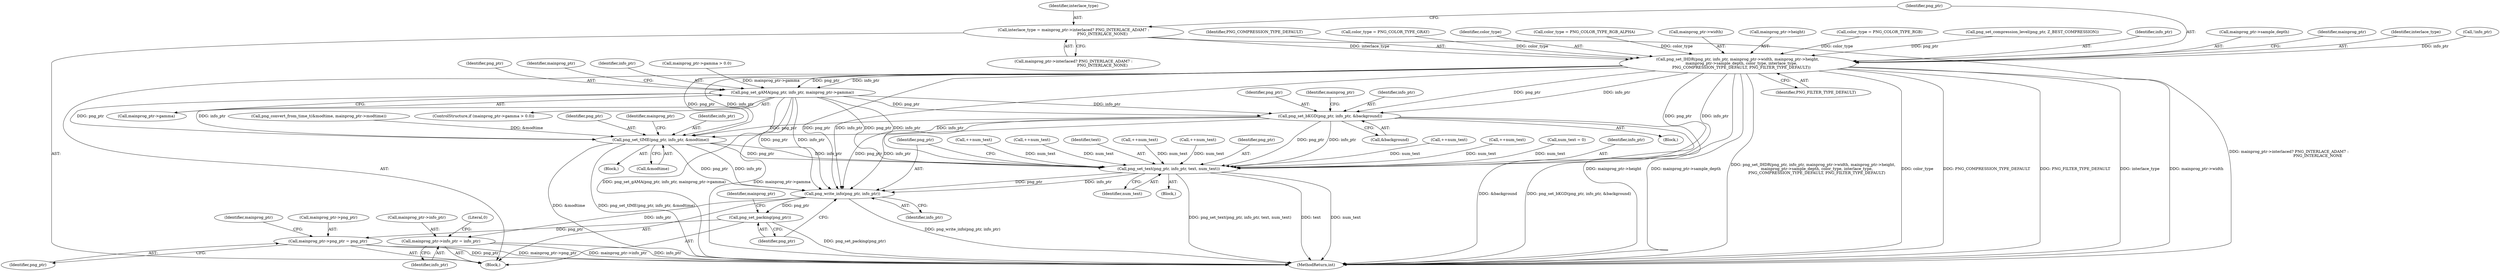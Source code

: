 digraph "0_Android_9d4853418ab2f754c2b63e091c29c5529b8b86ca_10@API" {
"1000209" [label="(Call,interlace_type = mainprog_ptr->interlaced? PNG_INTERLACE_ADAM7 :\n                                               PNG_INTERLACE_NONE)"];
"1000217" [label="(Call,png_set_IHDR(png_ptr, info_ptr, mainprog_ptr->width, mainprog_ptr->height,\n      mainprog_ptr->sample_depth, color_type, interlace_type,\n      PNG_COMPRESSION_TYPE_DEFAULT, PNG_FILTER_TYPE_DEFAULT))"];
"1000239" [label="(Call,png_set_gAMA(png_ptr, info_ptr, mainprog_ptr->gamma))"];
"1000272" [label="(Call,png_set_bKGD(png_ptr, info_ptr, &background))"];
"1000289" [label="(Call,png_set_tIME(png_ptr, info_ptr, &modtime))"];
"1000496" [label="(Call,png_set_text(png_ptr, info_ptr, text, num_text))"];
"1000501" [label="(Call,png_write_info(png_ptr, info_ptr))"];
"1000504" [label="(Call,png_set_packing(png_ptr))"];
"1000506" [label="(Call,mainprog_ptr->png_ptr = png_ptr)"];
"1000511" [label="(Call,mainprog_ptr->info_ptr = info_ptr)"];
"1000296" [label="(Identifier,mainprog_ptr)"];
"1000226" [label="(Call,mainprog_ptr->sample_depth)"];
"1000508" [label="(Identifier,mainprog_ptr)"];
"1000236" [label="(Identifier,mainprog_ptr)"];
"1000249" [label="(Block,)"];
"1000506" [label="(Call,mainprog_ptr->png_ptr = png_ptr)"];
"1000230" [label="(Identifier,interlace_type)"];
"1000141" [label="(Call,!info_ptr)"];
"1000515" [label="(Identifier,info_ptr)"];
"1000118" [label="(Block,)"];
"1000499" [label="(Identifier,text)"];
"1000275" [label="(Call,&background)"];
"1000507" [label="(Call,mainprog_ptr->png_ptr)"];
"1000289" [label="(Call,png_set_tIME(png_ptr, info_ptr, &modtime))"];
"1000217" [label="(Call,png_set_IHDR(png_ptr, info_ptr, mainprog_ptr->width, mainprog_ptr->height,\n      mainprog_ptr->sample_depth, color_type, interlace_type,\n      PNG_COMPRESSION_TYPE_DEFAULT, PNG_FILTER_TYPE_DEFAULT))"];
"1000512" [label="(Call,mainprog_ptr->info_ptr)"];
"1000334" [label="(Call,++num_text)"];
"1000298" [label="(Block,)"];
"1000503" [label="(Identifier,info_ptr)"];
"1000231" [label="(Identifier,PNG_COMPRESSION_TYPE_DEFAULT)"];
"1000210" [label="(Identifier,interlace_type)"];
"1000177" [label="(Call,color_type = PNG_COLOR_TYPE_GRAY)"];
"1000233" [label="(ControlStructure,if (mainprog_ptr->gamma > 0.0))"];
"1000518" [label="(MethodReturn,int)"];
"1000247" [label="(Identifier,mainprog_ptr)"];
"1000430" [label="(Call,++num_text)"];
"1000241" [label="(Identifier,info_ptr)"];
"1000497" [label="(Identifier,png_ptr)"];
"1000274" [label="(Identifier,info_ptr)"];
"1000517" [label="(Literal,0)"];
"1000494" [label="(Call,++num_text)"];
"1000398" [label="(Call,++num_text)"];
"1000281" [label="(Block,)"];
"1000504" [label="(Call,png_set_packing(png_ptr))"];
"1000273" [label="(Identifier,png_ptr)"];
"1000292" [label="(Call,&modtime)"];
"1000511" [label="(Call,mainprog_ptr->info_ptr = info_ptr)"];
"1000229" [label="(Identifier,color_type)"];
"1000197" [label="(Call,color_type = PNG_COLOR_TYPE_RGB_ALPHA)"];
"1000209" [label="(Call,interlace_type = mainprog_ptr->interlaced? PNG_INTERLACE_ADAM7 :\n                                               PNG_INTERLACE_NONE)"];
"1000220" [label="(Call,mainprog_ptr->width)"];
"1000223" [label="(Call,mainprog_ptr->height)"];
"1000500" [label="(Identifier,num_text)"];
"1000510" [label="(Identifier,png_ptr)"];
"1000301" [label="(Call,num_text = 0)"];
"1000239" [label="(Call,png_set_gAMA(png_ptr, info_ptr, mainprog_ptr->gamma))"];
"1000272" [label="(Call,png_set_bKGD(png_ptr, info_ptr, &background))"];
"1000242" [label="(Call,mainprog_ptr->gamma)"];
"1000279" [label="(Identifier,mainprog_ptr)"];
"1000513" [label="(Identifier,mainprog_ptr)"];
"1000234" [label="(Call,mainprog_ptr->gamma > 0.0)"];
"1000232" [label="(Identifier,PNG_FILTER_TYPE_DEFAULT)"];
"1000291" [label="(Identifier,info_ptr)"];
"1000187" [label="(Call,color_type = PNG_COLOR_TYPE_RGB)"];
"1000283" [label="(Call,png_convert_from_time_t(&modtime, mainprog_ptr->modtime))"];
"1000240" [label="(Identifier,png_ptr)"];
"1000505" [label="(Identifier,png_ptr)"];
"1000290" [label="(Identifier,png_ptr)"];
"1000168" [label="(Call,png_set_compression_level(png_ptr, Z_BEST_COMPRESSION))"];
"1000501" [label="(Call,png_write_info(png_ptr, info_ptr))"];
"1000219" [label="(Identifier,info_ptr)"];
"1000498" [label="(Identifier,info_ptr)"];
"1000502" [label="(Identifier,png_ptr)"];
"1000218" [label="(Identifier,png_ptr)"];
"1000462" [label="(Call,++num_text)"];
"1000211" [label="(Call,mainprog_ptr->interlaced? PNG_INTERLACE_ADAM7 :\n                                               PNG_INTERLACE_NONE)"];
"1000496" [label="(Call,png_set_text(png_ptr, info_ptr, text, num_text))"];
"1000366" [label="(Call,++num_text)"];
"1000209" -> "1000118"  [label="AST: "];
"1000209" -> "1000211"  [label="CFG: "];
"1000210" -> "1000209"  [label="AST: "];
"1000211" -> "1000209"  [label="AST: "];
"1000218" -> "1000209"  [label="CFG: "];
"1000209" -> "1000518"  [label="DDG: mainprog_ptr->interlaced? PNG_INTERLACE_ADAM7 :\n                                               PNG_INTERLACE_NONE"];
"1000209" -> "1000217"  [label="DDG: interlace_type"];
"1000217" -> "1000118"  [label="AST: "];
"1000217" -> "1000232"  [label="CFG: "];
"1000218" -> "1000217"  [label="AST: "];
"1000219" -> "1000217"  [label="AST: "];
"1000220" -> "1000217"  [label="AST: "];
"1000223" -> "1000217"  [label="AST: "];
"1000226" -> "1000217"  [label="AST: "];
"1000229" -> "1000217"  [label="AST: "];
"1000230" -> "1000217"  [label="AST: "];
"1000231" -> "1000217"  [label="AST: "];
"1000232" -> "1000217"  [label="AST: "];
"1000236" -> "1000217"  [label="CFG: "];
"1000217" -> "1000518"  [label="DDG: mainprog_ptr->height"];
"1000217" -> "1000518"  [label="DDG: mainprog_ptr->sample_depth"];
"1000217" -> "1000518"  [label="DDG: png_set_IHDR(png_ptr, info_ptr, mainprog_ptr->width, mainprog_ptr->height,\n      mainprog_ptr->sample_depth, color_type, interlace_type,\n      PNG_COMPRESSION_TYPE_DEFAULT, PNG_FILTER_TYPE_DEFAULT)"];
"1000217" -> "1000518"  [label="DDG: color_type"];
"1000217" -> "1000518"  [label="DDG: PNG_COMPRESSION_TYPE_DEFAULT"];
"1000217" -> "1000518"  [label="DDG: PNG_FILTER_TYPE_DEFAULT"];
"1000217" -> "1000518"  [label="DDG: interlace_type"];
"1000217" -> "1000518"  [label="DDG: mainprog_ptr->width"];
"1000168" -> "1000217"  [label="DDG: png_ptr"];
"1000141" -> "1000217"  [label="DDG: info_ptr"];
"1000197" -> "1000217"  [label="DDG: color_type"];
"1000187" -> "1000217"  [label="DDG: color_type"];
"1000177" -> "1000217"  [label="DDG: color_type"];
"1000217" -> "1000239"  [label="DDG: png_ptr"];
"1000217" -> "1000239"  [label="DDG: info_ptr"];
"1000217" -> "1000272"  [label="DDG: png_ptr"];
"1000217" -> "1000272"  [label="DDG: info_ptr"];
"1000217" -> "1000289"  [label="DDG: png_ptr"];
"1000217" -> "1000289"  [label="DDG: info_ptr"];
"1000217" -> "1000496"  [label="DDG: png_ptr"];
"1000217" -> "1000496"  [label="DDG: info_ptr"];
"1000217" -> "1000501"  [label="DDG: png_ptr"];
"1000217" -> "1000501"  [label="DDG: info_ptr"];
"1000239" -> "1000233"  [label="AST: "];
"1000239" -> "1000242"  [label="CFG: "];
"1000240" -> "1000239"  [label="AST: "];
"1000241" -> "1000239"  [label="AST: "];
"1000242" -> "1000239"  [label="AST: "];
"1000247" -> "1000239"  [label="CFG: "];
"1000239" -> "1000518"  [label="DDG: png_set_gAMA(png_ptr, info_ptr, mainprog_ptr->gamma)"];
"1000239" -> "1000518"  [label="DDG: mainprog_ptr->gamma"];
"1000234" -> "1000239"  [label="DDG: mainprog_ptr->gamma"];
"1000239" -> "1000272"  [label="DDG: png_ptr"];
"1000239" -> "1000272"  [label="DDG: info_ptr"];
"1000239" -> "1000289"  [label="DDG: png_ptr"];
"1000239" -> "1000289"  [label="DDG: info_ptr"];
"1000239" -> "1000496"  [label="DDG: png_ptr"];
"1000239" -> "1000496"  [label="DDG: info_ptr"];
"1000239" -> "1000501"  [label="DDG: png_ptr"];
"1000239" -> "1000501"  [label="DDG: info_ptr"];
"1000272" -> "1000249"  [label="AST: "];
"1000272" -> "1000275"  [label="CFG: "];
"1000273" -> "1000272"  [label="AST: "];
"1000274" -> "1000272"  [label="AST: "];
"1000275" -> "1000272"  [label="AST: "];
"1000279" -> "1000272"  [label="CFG: "];
"1000272" -> "1000518"  [label="DDG: &background"];
"1000272" -> "1000518"  [label="DDG: png_set_bKGD(png_ptr, info_ptr, &background)"];
"1000272" -> "1000289"  [label="DDG: png_ptr"];
"1000272" -> "1000289"  [label="DDG: info_ptr"];
"1000272" -> "1000496"  [label="DDG: png_ptr"];
"1000272" -> "1000496"  [label="DDG: info_ptr"];
"1000272" -> "1000501"  [label="DDG: png_ptr"];
"1000272" -> "1000501"  [label="DDG: info_ptr"];
"1000289" -> "1000281"  [label="AST: "];
"1000289" -> "1000292"  [label="CFG: "];
"1000290" -> "1000289"  [label="AST: "];
"1000291" -> "1000289"  [label="AST: "];
"1000292" -> "1000289"  [label="AST: "];
"1000296" -> "1000289"  [label="CFG: "];
"1000289" -> "1000518"  [label="DDG: &modtime"];
"1000289" -> "1000518"  [label="DDG: png_set_tIME(png_ptr, info_ptr, &modtime)"];
"1000283" -> "1000289"  [label="DDG: &modtime"];
"1000289" -> "1000496"  [label="DDG: png_ptr"];
"1000289" -> "1000496"  [label="DDG: info_ptr"];
"1000289" -> "1000501"  [label="DDG: png_ptr"];
"1000289" -> "1000501"  [label="DDG: info_ptr"];
"1000496" -> "1000298"  [label="AST: "];
"1000496" -> "1000500"  [label="CFG: "];
"1000497" -> "1000496"  [label="AST: "];
"1000498" -> "1000496"  [label="AST: "];
"1000499" -> "1000496"  [label="AST: "];
"1000500" -> "1000496"  [label="AST: "];
"1000502" -> "1000496"  [label="CFG: "];
"1000496" -> "1000518"  [label="DDG: png_set_text(png_ptr, info_ptr, text, num_text)"];
"1000496" -> "1000518"  [label="DDG: text"];
"1000496" -> "1000518"  [label="DDG: num_text"];
"1000462" -> "1000496"  [label="DDG: num_text"];
"1000494" -> "1000496"  [label="DDG: num_text"];
"1000334" -> "1000496"  [label="DDG: num_text"];
"1000398" -> "1000496"  [label="DDG: num_text"];
"1000301" -> "1000496"  [label="DDG: num_text"];
"1000366" -> "1000496"  [label="DDG: num_text"];
"1000430" -> "1000496"  [label="DDG: num_text"];
"1000496" -> "1000501"  [label="DDG: png_ptr"];
"1000496" -> "1000501"  [label="DDG: info_ptr"];
"1000501" -> "1000118"  [label="AST: "];
"1000501" -> "1000503"  [label="CFG: "];
"1000502" -> "1000501"  [label="AST: "];
"1000503" -> "1000501"  [label="AST: "];
"1000505" -> "1000501"  [label="CFG: "];
"1000501" -> "1000518"  [label="DDG: png_write_info(png_ptr, info_ptr)"];
"1000501" -> "1000504"  [label="DDG: png_ptr"];
"1000501" -> "1000511"  [label="DDG: info_ptr"];
"1000504" -> "1000118"  [label="AST: "];
"1000504" -> "1000505"  [label="CFG: "];
"1000505" -> "1000504"  [label="AST: "];
"1000508" -> "1000504"  [label="CFG: "];
"1000504" -> "1000518"  [label="DDG: png_set_packing(png_ptr)"];
"1000504" -> "1000506"  [label="DDG: png_ptr"];
"1000506" -> "1000118"  [label="AST: "];
"1000506" -> "1000510"  [label="CFG: "];
"1000507" -> "1000506"  [label="AST: "];
"1000510" -> "1000506"  [label="AST: "];
"1000513" -> "1000506"  [label="CFG: "];
"1000506" -> "1000518"  [label="DDG: mainprog_ptr->png_ptr"];
"1000506" -> "1000518"  [label="DDG: png_ptr"];
"1000511" -> "1000118"  [label="AST: "];
"1000511" -> "1000515"  [label="CFG: "];
"1000512" -> "1000511"  [label="AST: "];
"1000515" -> "1000511"  [label="AST: "];
"1000517" -> "1000511"  [label="CFG: "];
"1000511" -> "1000518"  [label="DDG: info_ptr"];
"1000511" -> "1000518"  [label="DDG: mainprog_ptr->info_ptr"];
}
